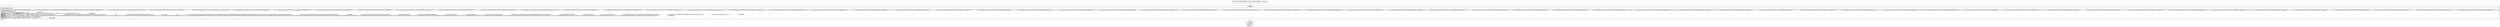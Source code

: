 digraph "CFG forandroid.support.v4.text.util.FindAddress.\<clinit\>()V" {
Node_0 [shape=record,label="{0\:\ 0x0000|MTH_ENTER_BLOCK\l|android.support.v4.text.util.FindAddress$ZipRange[] r0 = new android.support.p000v4.text.util.FindAddress.ZipRange[]\{new android.support.p000v4.text.util.FindAddress.ZipRange(99, 99, \-1, \-1), new android.support.p000v4.text.util.FindAddress.ZipRange(35, 36, \-1, \-1), new android.support.p000v4.text.util.FindAddress.ZipRange(71, 72, \-1, \-1), new android.support.p000v4.text.util.FindAddress.ZipRange(96, 96, \-1, \-1), new android.support.p000v4.text.util.FindAddress.ZipRange(85, 86, \-1, \-1), new android.support.p000v4.text.util.FindAddress.ZipRange(90, 96, \-1, \-1), new android.support.p000v4.text.util.FindAddress.ZipRange(80, 81, \-1, \-1), new android.support.p000v4.text.util.FindAddress.ZipRange(6, 6, \-1, \-1), new android.support.p000v4.text.util.FindAddress.ZipRange(20, 20, \-1, \-1), new android.support.p000v4.text.util.FindAddress.ZipRange(19, 19, \-1, \-1), new android.support.p000v4.text.util.FindAddress.ZipRange(32, 34, \-1, \-1), new android.support.p000v4.text.util.FindAddress.ZipRange(96, 96, \-1, \-1), new android.support.p000v4.text.util.FindAddress.ZipRange(30, 31, \-1, \-1), new android.support.p000v4.text.util.FindAddress.ZipRange(96, 96, \-1, \-1), new android.support.p000v4.text.util.FindAddress.ZipRange(96, 96, \-1, \-1), new android.support.p000v4.text.util.FindAddress.ZipRange(50, 52, \-1, \-1), new android.support.p000v4.text.util.FindAddress.ZipRange(83, 83, \-1, \-1), new android.support.p000v4.text.util.FindAddress.ZipRange(60, 62, \-1, \-1), new android.support.p000v4.text.util.FindAddress.ZipRange(46, 47, \-1, \-1), new android.support.p000v4.text.util.FindAddress.ZipRange(66, 67, 73, \-1), new android.support.p000v4.text.util.FindAddress.ZipRange(40, 42, \-1, \-1), new android.support.p000v4.text.util.FindAddress.ZipRange(70, 71, \-1, \-1), new android.support.p000v4.text.util.FindAddress.ZipRange(1, 2, \-1, \-1), new android.support.p000v4.text.util.FindAddress.ZipRange(20, 21, \-1, \-1), new android.support.p000v4.text.util.FindAddress.ZipRange(3, 4, \-1, \-1), new android.support.p000v4.text.util.FindAddress.ZipRange(96, 96, \-1, \-1), new android.support.p000v4.text.util.FindAddress.ZipRange(48, 49, \-1, \-1), new android.support.p000v4.text.util.FindAddress.ZipRange(55, 56, \-1, \-1), new android.support.p000v4.text.util.FindAddress.ZipRange(63, 65, \-1, \-1), new android.support.p000v4.text.util.FindAddress.ZipRange(96, 96, \-1, \-1), new android.support.p000v4.text.util.FindAddress.ZipRange(38, 39, \-1, \-1), new android.support.p000v4.text.util.FindAddress.ZipRange(55, 56, \-1, \-1), new android.support.p000v4.text.util.FindAddress.ZipRange(27, 28, \-1, \-1), new android.support.p000v4.text.util.FindAddress.ZipRange(58, 58, \-1, \-1), new android.support.p000v4.text.util.FindAddress.ZipRange(68, 69, \-1, \-1), new android.support.p000v4.text.util.FindAddress.ZipRange(3, 4, \-1, \-1), new android.support.p000v4.text.util.FindAddress.ZipRange(7, 8, \-1, \-1), new android.support.p000v4.text.util.FindAddress.ZipRange(87, 88, 86, \-1), new android.support.p000v4.text.util.FindAddress.ZipRange(88, 89, 96, \-1), new android.support.p000v4.text.util.FindAddress.ZipRange(10, 14, 0, 6), new android.support.p000v4.text.util.FindAddress.ZipRange(43, 45, \-1, \-1), new android.support.p000v4.text.util.FindAddress.ZipRange(73, 74, \-1, \-1), new android.support.p000v4.text.util.FindAddress.ZipRange(97, 97, \-1, \-1), new android.support.p000v4.text.util.FindAddress.ZipRange(15, 19, \-1, \-1), new android.support.p000v4.text.util.FindAddress.ZipRange(6, 6, 0, 9), new android.support.p000v4.text.util.FindAddress.ZipRange(96, 96, \-1, \-1), new android.support.p000v4.text.util.FindAddress.ZipRange(2, 2, \-1, \-1), new android.support.p000v4.text.util.FindAddress.ZipRange(29, 29, \-1, \-1), new android.support.p000v4.text.util.FindAddress.ZipRange(57, 57, \-1, \-1), new android.support.p000v4.text.util.FindAddress.ZipRange(37, 38, \-1, \-1), new android.support.p000v4.text.util.FindAddress.ZipRange(75, 79, 87, 88), new android.support.p000v4.text.util.FindAddress.ZipRange(84, 84, \-1, \-1), new android.support.p000v4.text.util.FindAddress.ZipRange(22, 24, 20, \-1), new android.support.p000v4.text.util.FindAddress.ZipRange(6, 9, \-1, \-1), new android.support.p000v4.text.util.FindAddress.ZipRange(5, 5, \-1, \-1), new android.support.p000v4.text.util.FindAddress.ZipRange(98, 99, \-1, \-1), new android.support.p000v4.text.util.FindAddress.ZipRange(53, 54, \-1, \-1), new android.support.p000v4.text.util.FindAddress.ZipRange(24, 26, \-1, \-1), new android.support.p000v4.text.util.FindAddress.ZipRange(82, 83, \-1, \-1)\}\lsStateZipCodeRanges = r0\lsWordRe = java.util.regex.Pattern.compile(\"[^,*•t                　nu000bfr  ]+(?=[,*•t                　nu000bfr  ]\|$)\", 2)\lsHouseNumberRe = java.util.regex.Pattern.compile(\"(?:one\|d+([a\-z](?=[^a\-z]\|$)\|st\|nd\|rd\|th)?)(?:\-(?:one\|d+([a\-z](?=[^a\-z]\|$)\|st\|nd\|rd\|th)?))*(?=[,\"'t                　nu000bfr  ]\|$)\", 2)\lsStateRe = java.util.regex.Pattern.compile(\"(?:(ak\|alaska)\|(al\|alabama)\|(ar\|arkansas)\|(as\|american[t                　]+samoa)\|(az\|arizona)\|(ca\|california)\|(co\|colorado)\|(ct\|connecticut)\|(dc\|district[t                　]+of[t                　]+columbia)\|(de\|delaware)\|(fl\|florida)\|(fm\|federated[t                　]+states[t                　]+of[t                　]+micronesia)\|(ga\|georgia)\|(gu\|guam)\|(hi\|hawaii)\|(ia\|iowa)\|(id\|idaho)\|(il\|illinois)\|(in\|indiana)\|(ks\|kansas)\|(ky\|kentucky)\|(la\|louisiana)\|(ma\|massachusetts)\|(md\|maryland)\|(me\|maine)\|(mh\|marshall[t                　]+islands)\|(mi\|michigan)\|(mn\|minnesota)\|(mo\|missouri)\|(mp\|northern[t                　]+mariana[t                　]+islands)\|(ms\|mississippi)\|(mt\|montana)\|(nc\|north[t                　]+carolina)\|(nd\|north[t                　]+dakota)\|(ne\|nebraska)\|(nh\|new[t                　]+hampshire)\|(nj\|new[t                　]+jersey)\|(nm\|new[t                　]+mexico)\|(nv\|nevada)\|(ny\|new[t                　]+york)\|(oh\|ohio)\|(ok\|oklahoma)\|(or\|oregon)\|(pa\|pennsylvania)\|(pr\|puerto[t                　]+rico)\|(pw\|palau)\|(ri\|rhode[t                　]+island)\|(sc\|south[t                　]+carolina)\|(sd\|south[t                　]+dakota)\|(tn\|tennessee)\|(tx\|texas)\|(ut\|utah)\|(va\|virginia)\|(vi\|virgin[t                　]+islands)\|(vt\|vermont)\|(wa\|washington)\|(wi\|wisconsin)\|(wv\|west[t                　]+virginia)\|(wy\|wyoming))(?=[,*•t                　nu000bfr  ]\|$)\", 2)\lsLocationNameRe = java.util.regex.Pattern.compile(\"(?:alley\|annex\|arcade\|ave[.]?\|avenue\|alameda\|bayou\|beach\|bend\|bluffs?\|bottom\|boulevard\|branch\|bridge\|brooks?\|burgs?\|bypass\|broadway\|camino\|camp\|canyon\|cape\|causeway\|centers?\|circles?\|cliffs?\|club\|common\|corners?\|course\|courts?\|coves?\|creek\|crescent\|crest\|crossing\|crossroad\|curve\|circulo\|dale\|dam\|divide\|drives?\|estates?\|expressway\|extensions?\|falls?\|ferry\|fields?\|flats?\|fords?\|forest\|forges?\|forks?\|fort\|freeway\|gardens?\|gateway\|glens?\|greens?\|groves?\|harbors?\|haven\|heights\|highway\|hills?\|hollow\|inlet\|islands?\|isle\|junctions?\|keys?\|knolls?\|lakes?\|land\|landing\|lane\|lights?\|loaf\|locks?\|lodge\|loop\|mall\|manors?\|meadows?\|mews\|mills?\|mission\|motorway\|mount\|mountains?\|neck\|orchard\|oval\|overpass\|parks?\|parkways?\|pass\|passage\|path\|pike\|pines?\|plains?\|plaza\|points?\|ports?\|prairie\|privada\|radial\|ramp\|ranch\|rapids?\|rd[.]?\|rest\|ridges?\|river\|roads?\|route\|row\|rue\|run\|shoals?\|shores?\|skyway\|springs?\|spurs?\|squares?\|station\|stravenue\|stream\|st[.]?\|streets?\|summit\|speedway\|terrace\|throughway\|trace\|track\|trafficway\|trail\|tunnel\|turnpike\|underpass\|unions?\|valleys?\|viaduct\|views?\|villages?\|ville\|vista\|walks?\|wall\|ways?\|wells?\|xing\|xrd)(?=[,*•t                　nu000bfr  ]\|$)\", 2)\lsSuffixedNumberRe = java.util.regex.Pattern.compile(\"(d+)(st\|nd\|rd\|th)\", 2)\lsZipCodeRe = java.util.regex.Pattern.compile(\"(?:d\{5\}(?:\-d\{4\})?)(?=[,*•t                　nu000bfr  ]\|$)\", 2)\l}"];
Node_1 [shape=record,label="{1\:\ 0x02e3|RETURN\l|return\l}"];
MethodNode[shape=record,label="{static void android.support.v4.text.util.FindAddress.\<clinit\>() }"];
MethodNode -> Node_0;
Node_0 -> Node_1;
}

